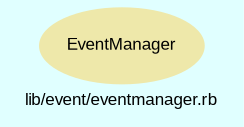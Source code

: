 digraph TopLevel {
    compound = true
    bgcolor = lightcyan1
    fontname = Arial
    fontsize = 8
    label = "lib/event/eventmanager.rb"
    node [
        fontname = Arial,
        fontsize = 8,
        color = black
    ]

    EventManager [
        fontcolor = black,
        URL = "classes/EventManager.html",
        shape = ellipse,
        color = palegoldenrod,
        style = filled,
        label = "EventManager"
    ]

}

